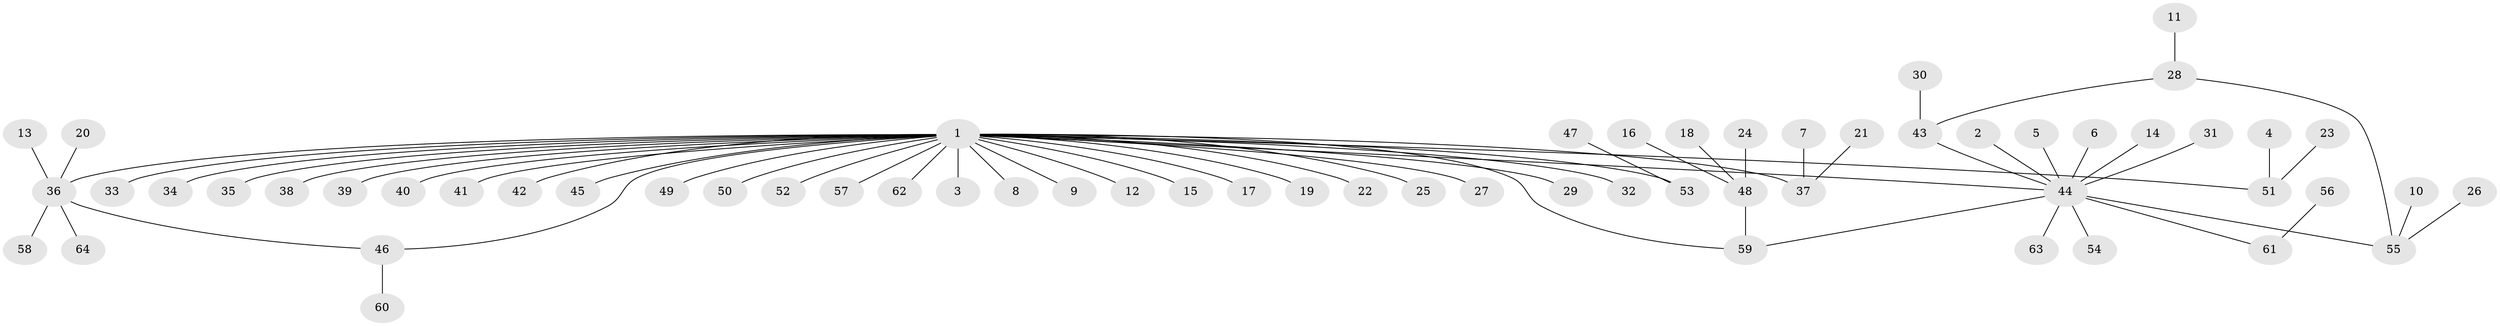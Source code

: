 // original degree distribution, {23: 0.007874015748031496, 14: 0.007874015748031496, 2: 0.1732283464566929, 4: 0.031496062992125984, 5: 0.023622047244094488, 7: 0.015748031496062992, 12: 0.007874015748031496, 6: 0.023622047244094488, 1: 0.6535433070866141, 3: 0.05511811023622047}
// Generated by graph-tools (version 1.1) at 2025/26/03/09/25 03:26:08]
// undirected, 64 vertices, 66 edges
graph export_dot {
graph [start="1"]
  node [color=gray90,style=filled];
  1;
  2;
  3;
  4;
  5;
  6;
  7;
  8;
  9;
  10;
  11;
  12;
  13;
  14;
  15;
  16;
  17;
  18;
  19;
  20;
  21;
  22;
  23;
  24;
  25;
  26;
  27;
  28;
  29;
  30;
  31;
  32;
  33;
  34;
  35;
  36;
  37;
  38;
  39;
  40;
  41;
  42;
  43;
  44;
  45;
  46;
  47;
  48;
  49;
  50;
  51;
  52;
  53;
  54;
  55;
  56;
  57;
  58;
  59;
  60;
  61;
  62;
  63;
  64;
  1 -- 3 [weight=1.0];
  1 -- 8 [weight=1.0];
  1 -- 9 [weight=1.0];
  1 -- 12 [weight=1.0];
  1 -- 15 [weight=1.0];
  1 -- 17 [weight=1.0];
  1 -- 19 [weight=1.0];
  1 -- 22 [weight=1.0];
  1 -- 25 [weight=1.0];
  1 -- 27 [weight=1.0];
  1 -- 29 [weight=1.0];
  1 -- 32 [weight=1.0];
  1 -- 33 [weight=1.0];
  1 -- 34 [weight=1.0];
  1 -- 35 [weight=1.0];
  1 -- 36 [weight=1.0];
  1 -- 37 [weight=1.0];
  1 -- 38 [weight=1.0];
  1 -- 39 [weight=1.0];
  1 -- 40 [weight=1.0];
  1 -- 41 [weight=1.0];
  1 -- 42 [weight=1.0];
  1 -- 44 [weight=1.0];
  1 -- 45 [weight=1.0];
  1 -- 46 [weight=1.0];
  1 -- 49 [weight=1.0];
  1 -- 50 [weight=1.0];
  1 -- 51 [weight=1.0];
  1 -- 52 [weight=1.0];
  1 -- 53 [weight=1.0];
  1 -- 57 [weight=1.0];
  1 -- 59 [weight=1.0];
  1 -- 62 [weight=1.0];
  2 -- 44 [weight=1.0];
  4 -- 51 [weight=1.0];
  5 -- 44 [weight=1.0];
  6 -- 44 [weight=1.0];
  7 -- 37 [weight=1.0];
  10 -- 55 [weight=1.0];
  11 -- 28 [weight=1.0];
  13 -- 36 [weight=1.0];
  14 -- 44 [weight=1.0];
  16 -- 48 [weight=1.0];
  18 -- 48 [weight=1.0];
  20 -- 36 [weight=1.0];
  21 -- 37 [weight=1.0];
  23 -- 51 [weight=2.0];
  24 -- 48 [weight=1.0];
  26 -- 55 [weight=1.0];
  28 -- 43 [weight=1.0];
  28 -- 55 [weight=1.0];
  30 -- 43 [weight=1.0];
  31 -- 44 [weight=1.0];
  36 -- 46 [weight=1.0];
  36 -- 58 [weight=1.0];
  36 -- 64 [weight=1.0];
  43 -- 44 [weight=1.0];
  44 -- 54 [weight=1.0];
  44 -- 55 [weight=1.0];
  44 -- 59 [weight=1.0];
  44 -- 61 [weight=1.0];
  44 -- 63 [weight=1.0];
  46 -- 60 [weight=1.0];
  47 -- 53 [weight=1.0];
  48 -- 59 [weight=1.0];
  56 -- 61 [weight=1.0];
}
